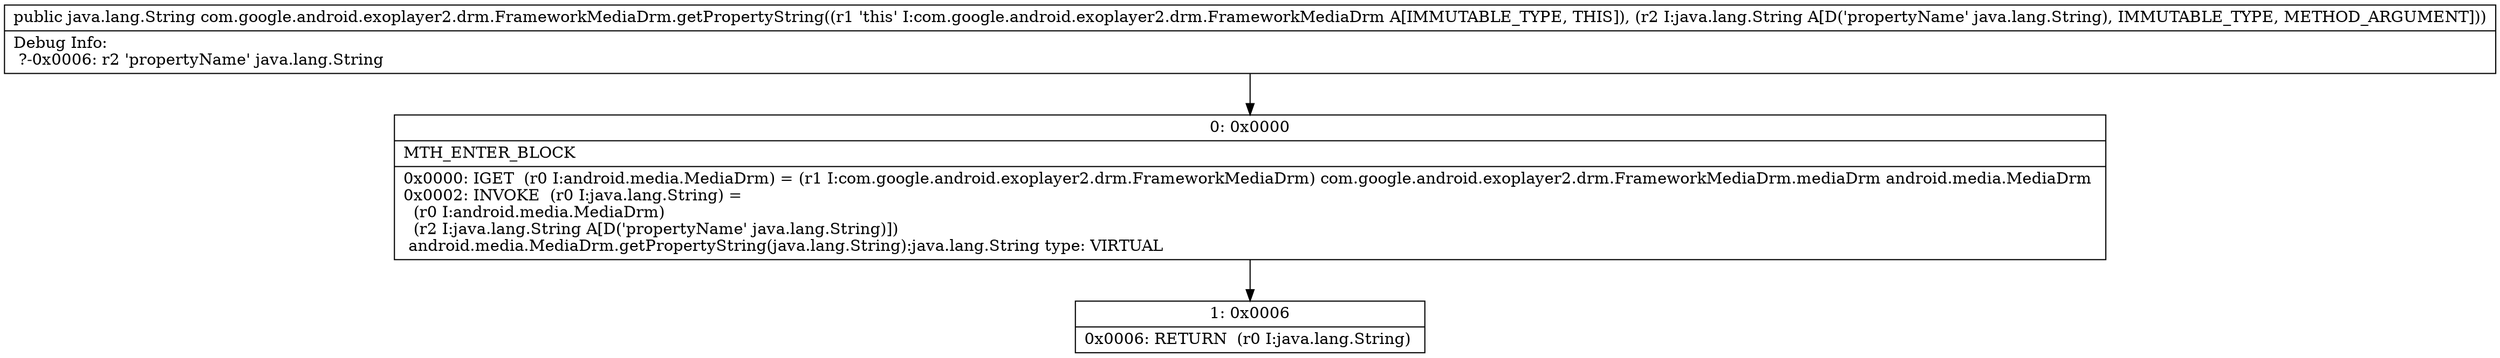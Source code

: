 digraph "CFG forcom.google.android.exoplayer2.drm.FrameworkMediaDrm.getPropertyString(Ljava\/lang\/String;)Ljava\/lang\/String;" {
Node_0 [shape=record,label="{0\:\ 0x0000|MTH_ENTER_BLOCK\l|0x0000: IGET  (r0 I:android.media.MediaDrm) = (r1 I:com.google.android.exoplayer2.drm.FrameworkMediaDrm) com.google.android.exoplayer2.drm.FrameworkMediaDrm.mediaDrm android.media.MediaDrm \l0x0002: INVOKE  (r0 I:java.lang.String) = \l  (r0 I:android.media.MediaDrm)\l  (r2 I:java.lang.String A[D('propertyName' java.lang.String)])\l android.media.MediaDrm.getPropertyString(java.lang.String):java.lang.String type: VIRTUAL \l}"];
Node_1 [shape=record,label="{1\:\ 0x0006|0x0006: RETURN  (r0 I:java.lang.String) \l}"];
MethodNode[shape=record,label="{public java.lang.String com.google.android.exoplayer2.drm.FrameworkMediaDrm.getPropertyString((r1 'this' I:com.google.android.exoplayer2.drm.FrameworkMediaDrm A[IMMUTABLE_TYPE, THIS]), (r2 I:java.lang.String A[D('propertyName' java.lang.String), IMMUTABLE_TYPE, METHOD_ARGUMENT]))  | Debug Info:\l  ?\-0x0006: r2 'propertyName' java.lang.String\l}"];
MethodNode -> Node_0;
Node_0 -> Node_1;
}

